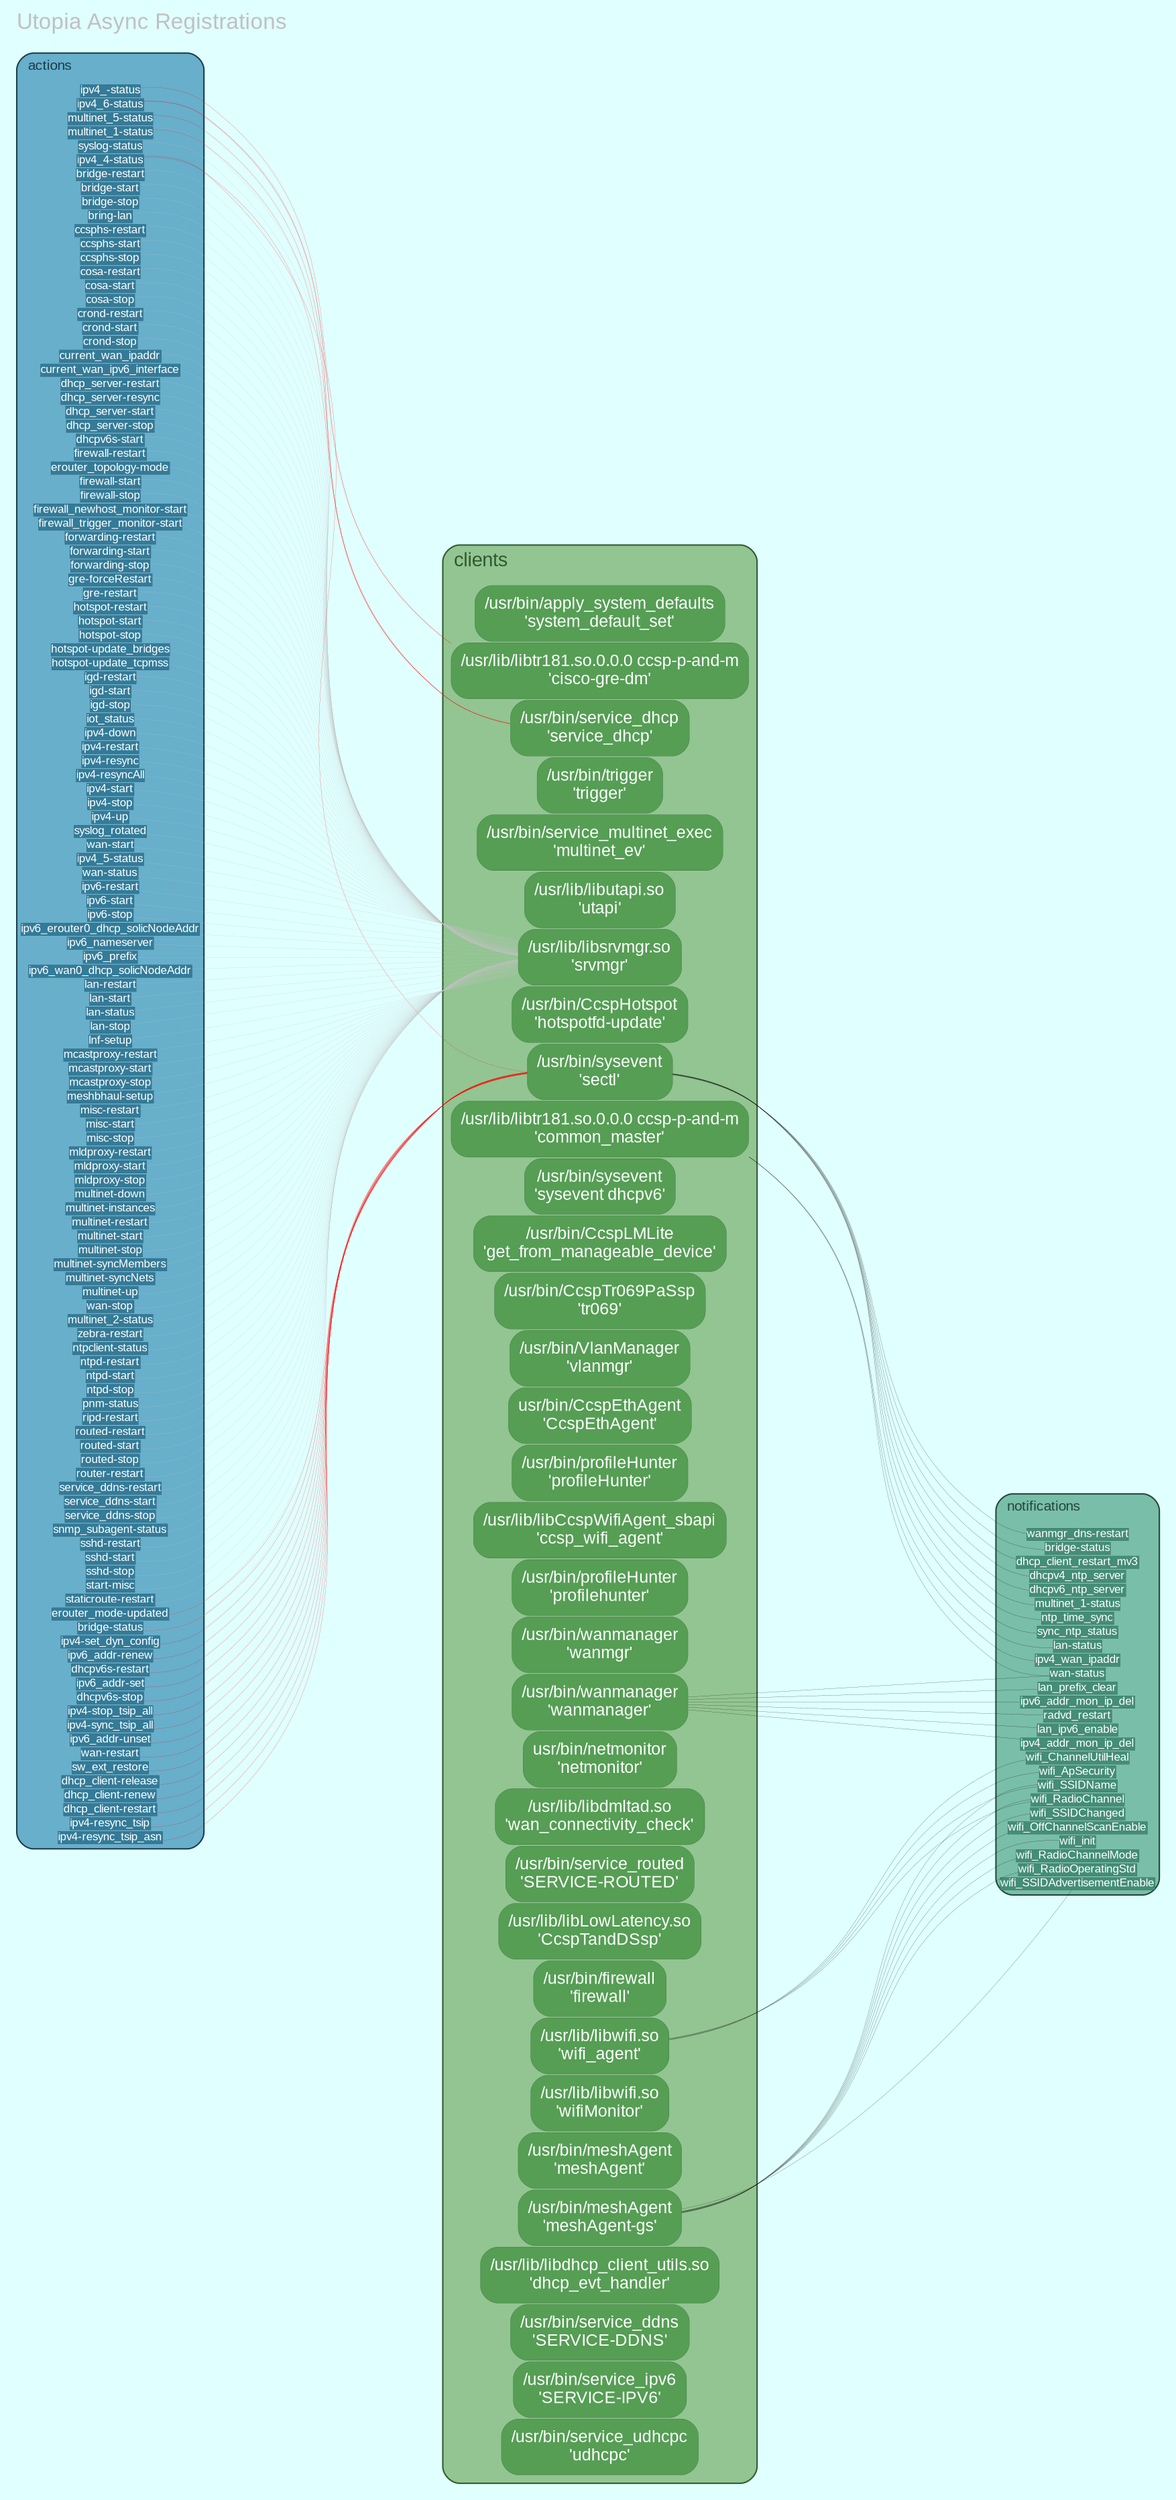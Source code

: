 digraph {
bgcolor=lightcyan
rankdir=LR
nodesep=0
ranksep="2.5"
fontname="Arial"; fontsize=16; fontcolor=grey
label="Utopia Async Registrations"
labelloc=top
labeljust="l"
edge [color=black arrowsize=0.5 penwidth=0.1]
subgraph cluster_f37bd2f66651e7d46f6d38440f2bc5dd {
margin=3;
penwidth=1.0;
fillcolor="#79BEA8";
color="#23483C";
fontcolor="#23483C";
fontsize=10;
node[fontname="Arial" height=0 margin=0 penwidth=0.1];
label="notifications\l";
style="filled, rounded";
_fac04ca68a48af91f0290001604a2463 [label="" shape=plaintext style=invisible]
_27091523f5d352e5a07920c4054f744d [label="bridge-status\l" fontsize=8 style="filled" width="0" shape="box" fillcolor="#448D76" color="#093426" fontcolor="white" tooltip="" URL=""]
_0bbde691c4761d7efd52f6c9ab7067a9 [label="dhcp_client_restart_mv3\l" fontsize=8 style="filled" width="0" shape="box" fillcolor="#448D76" color="#093426" fontcolor="white" tooltip="" URL=""]
_f75393f007e59de91f0037c0735a23aa [label="dhcpv4_ntp_server\l" fontsize=8 style="filled" width="0" shape="box" fillcolor="#448D76" color="#093426" fontcolor="white" tooltip="" URL=""]
_53b754a4fd3dc3d1be344c310cf59c47 [label="dhcpv6_ntp_server\l" fontsize=8 style="filled" width="0" shape="box" fillcolor="#448D76" color="#093426" fontcolor="white" tooltip="" URL=""]
_8d43130abf7eebbb990407ab7e7ea1da [label="ipv4_addr_mon_ip_del\l" fontsize=8 style="filled" width="0" shape="box" fillcolor="#448D76" color="#093426" fontcolor="white" tooltip="" URL=""]
_b56c308065033ab84941901ee6214008 [label="ipv4_wan_ipaddr\l" fontsize=8 style="filled" width="0" shape="box" fillcolor="#448D76" color="#093426" fontcolor="white" tooltip="" URL=""]
_e9e194e124cc4b40664d05f57f0b5eb3 [label="ipv6_addr_mon_ip_del\l" fontsize=8 style="filled" width="0" shape="box" fillcolor="#448D76" color="#093426" fontcolor="white" tooltip="" URL=""]
_f821c8f9b79145ac76ac08cf03664bf2 [label="lan-status\l" fontsize=8 style="filled" width="0" shape="box" fillcolor="#448D76" color="#093426" fontcolor="white" tooltip="" URL=""]
_fc4fff0e249ee7eb6fd126fa4d7f3862 [label="lan_ipv6_enable\l" fontsize=8 style="filled" width="0" shape="box" fillcolor="#448D76" color="#093426" fontcolor="white" tooltip="" URL=""]
_4dafcaaad1cc3d9b5059c1fee12e0a75 [label="lan_prefix_clear\l" fontsize=8 style="filled" width="0" shape="box" fillcolor="#448D76" color="#093426" fontcolor="white" tooltip="" URL=""]
_86a7350f4f58722c7ebd23293f346ecd [label="multinet_1-status\l" fontsize=8 style="filled" width="0" shape="box" fillcolor="#448D76" color="#093426" fontcolor="white" tooltip="" URL=""]
_479fa250723641b100dbdc3e8996a32d [label="ntp_time_sync\l" fontsize=8 style="filled" width="0" shape="box" fillcolor="#448D76" color="#093426" fontcolor="white" tooltip="" URL=""]
_0cfd22b3c7bf11357f3d5a53ff3b87ec [label="radvd_restart\l" fontsize=8 style="filled" width="0" shape="box" fillcolor="#448D76" color="#093426" fontcolor="white" tooltip="" URL=""]
_e4dfd572b38426e1f9e0d1cd1b323c14 [label="sync_ntp_status\l" fontsize=8 style="filled" width="0" shape="box" fillcolor="#448D76" color="#093426" fontcolor="white" tooltip="" URL=""]
_35081df0917e6e791796895d2dcb763b [label="wan-status\l" fontsize=8 style="filled" width="0" shape="box" fillcolor="#448D76" color="#093426" fontcolor="white" tooltip="" URL=""]
_35081df0917e6e791796895d2dcb763b [label="wan-status\l" fontsize=8 style="filled" width="0" shape="box" fillcolor="#448D76" color="#093426" fontcolor="white" tooltip="" URL=""]
_b000a4c82e84ad41eb276e434863364c [label="wanmgr_dns-restart\l" fontsize=8 style="filled" width="0" shape="box" fillcolor="#448D76" color="#093426" fontcolor="white" tooltip="" URL=""]
_a7b1cc27158c3bcf9a567fa55c29eef0 [label="wifi_ApSecurity\l" fontsize=8 style="filled" width="0" shape="box" fillcolor="#448D76" color="#093426" fontcolor="white" tooltip="" URL=""]
_1361dd973b01b805d5c6f45446fd87f7 [label="wifi_ChannelUtilHeal\l" fontsize=8 style="filled" width="0" shape="box" fillcolor="#448D76" color="#093426" fontcolor="white" tooltip="" URL=""]
_3ae4cf1e6dbf76f02c2fb9a2bc797039 [label="wifi_OffChannelScanEnable\l" fontsize=8 style="filled" width="0" shape="box" fillcolor="#448D76" color="#093426" fontcolor="white" tooltip="" URL=""]
_90e8a6ffdaf9911ba3783bda34095da9 [label="wifi_RadioChannel\l" fontsize=8 style="filled" width="0" shape="box" fillcolor="#448D76" color="#093426" fontcolor="white" tooltip="" URL=""]
_90e8a6ffdaf9911ba3783bda34095da9 [label="wifi_RadioChannel\l" fontsize=8 style="filled" width="0" shape="box" fillcolor="#448D76" color="#093426" fontcolor="white" tooltip="" URL=""]
_bd98588026b5e239fb1ea240e27b91fc [label="wifi_RadioChannelMode\l" fontsize=8 style="filled" width="0" shape="box" fillcolor="#448D76" color="#093426" fontcolor="white" tooltip="" URL=""]
_92ddd2d1dc31eeec1cc20d068d9e323a [label="wifi_RadioOperatingStd\l" fontsize=8 style="filled" width="0" shape="box" fillcolor="#448D76" color="#093426" fontcolor="white" tooltip="" URL=""]
_bc126451057daa340d8519c7268ab7a0 [label="wifi_SSIDAdvertisementEnable\l" fontsize=8 style="filled" width="0" shape="box" fillcolor="#448D76" color="#093426" fontcolor="white" tooltip="" URL=""]
_7f61bf0ebd168a6cf001aca0237cdc71 [label="wifi_SSIDChanged\l" fontsize=8 style="filled" width="0" shape="box" fillcolor="#448D76" color="#093426" fontcolor="white" tooltip="" URL=""]
_61417115a63382f54131bb1e1c1b12e0 [label="wifi_SSIDName\l" fontsize=8 style="filled" width="0" shape="box" fillcolor="#448D76" color="#093426" fontcolor="white" tooltip="" URL=""]
_61417115a63382f54131bb1e1c1b12e0 [label="wifi_SSIDName\l" fontsize=8 style="filled" width="0" shape="box" fillcolor="#448D76" color="#093426" fontcolor="white" tooltip="" URL=""]
_9f85d765f13a2dc04006a7875d42c45e [label="wifi_init\l" fontsize=8 style="filled" width="0" shape="box" fillcolor="#448D76" color="#093426" fontcolor="white" tooltip="" URL=""]
}
subgraph cluster_fac04ca68a48af91f0290001604a2463 {
margin=6;
penwidth=1.0;
fillcolor="#92C591";
color="#305A30";
fontcolor="#305A30";
fontsize=14;
node[fontname="Arial" height=0 margin="0.1" penwidth=0.1];
label="clients\l";
style="filled, rounded";
_fac04ca68a48af91f0290001604a2463 [label="" shape=plaintext style=invisible]
_35627f514a3a12b6d89a86a511083073 [label="/usr/bin/apply_system_defaults
'system_default_set'" fontsize=12 style="filled,rounded" width="0" shape="box" fillcolor="#559E54" color="#0A3409" fontcolor="white" tooltip="" URL=""]
_5a866a3c20430e95efea4e114b9810aa [label="/usr/lib/libsrvmgr.so
'srvmgr'" fontsize=12 style="filled,rounded" width="0" shape="box" fillcolor="#559E54" color="#0A3409" fontcolor="white" tooltip="" URL=""]
_5309a5e663f34a4bd54178ec47889544 [label="/usr/bin/sysevent
'sectl'" fontsize=12 style="filled,rounded" width="0" shape="box" fillcolor="#559E54" color="#0A3409" fontcolor="white" tooltip="" URL=""]
_c2ef1e939bc1916d251255c55bf62ec6 [label="/usr/bin/trigger
'trigger'" fontsize=12 style="filled,rounded" width="0" shape="box" fillcolor="#559E54" color="#0A3409" fontcolor="white" tooltip="" URL=""]
_fe57a2f6d42c44380232bb74bfca0248 [label="/usr/bin/service_multinet_exec
'multinet_ev'" fontsize=12 style="filled,rounded" width="0" shape="box" fillcolor="#559E54" color="#0A3409" fontcolor="white" tooltip="" URL=""]
_e921899710055131db03a224f920176c [label="/usr/lib/libutapi.so
'utapi'" fontsize=12 style="filled,rounded" width="0" shape="box" fillcolor="#559E54" color="#0A3409" fontcolor="white" tooltip="" URL=""]
_d8b331abc3de4eadb9f080a5a0278e9f [label="/usr/bin/service_dhcp
'service_dhcp'" fontsize=12 style="filled,rounded" width="0" shape="box" fillcolor="#559E54" color="#0A3409" fontcolor="white" tooltip="" URL=""]
_c32d57ae5a646d84cf31aee3915f993e [label="/usr/bin/CcspHotspot
'hotspotfd-update'" fontsize=12 style="filled,rounded" width="0" shape="box" fillcolor="#559E54" color="#0A3409" fontcolor="white" tooltip="" URL=""]
_772abf5b5a2f2d8c1642b2ce82ff9cb5 [label="/usr/lib/libtr181.so.0.0.0 ccsp-p-and-m
'cisco-gre-dm'" fontsize=12 style="filled,rounded" width="0" shape="box" fillcolor="#559E54" color="#0A3409" fontcolor="white" tooltip="" URL=""]
_eaa0229dab7f1d3dcfc51c439957fc5f [label="/usr/lib/libtr181.so.0.0.0 ccsp-p-and-m
'common_master'" fontsize=12 style="filled,rounded" width="0" shape="box" fillcolor="#559E54" color="#0A3409" fontcolor="white" tooltip="" URL=""]
_df0c5b8efabcfbbdf3cc83dc81d05bfa [label="/usr/bin/sysevent
'sysevent dhcpv6'" fontsize=12 style="filled,rounded" width="0" shape="box" fillcolor="#559E54" color="#0A3409" fontcolor="white" tooltip="" URL=""]
_3cd1cda46a14fe570958c474d19df6b6 [label="/usr/bin/CcspLMLite
'get_from_manageable_device'" fontsize=12 style="filled,rounded" width="0" shape="box" fillcolor="#559E54" color="#0A3409" fontcolor="white" tooltip="" URL=""]
_923c28a4785efbda862191d3c212fab7 [label="/usr/bin/CcspTr069PaSsp
'tr069'" fontsize=12 style="filled,rounded" width="0" shape="box" fillcolor="#559E54" color="#0A3409" fontcolor="white" tooltip="" URL=""]
_f41a7565ddaabcc95be2cd283ad26ee4 [label="/usr/bin/VlanManager
'vlanmgr'" fontsize=12 style="filled,rounded" width="0" shape="box" fillcolor="#559E54" color="#0A3409" fontcolor="white" tooltip="" URL=""]
_dca42b13b26d663515f2eb9b3a5bf366 [label="usr/bin/CcspEthAgent
'CcspEthAgent'" fontsize=12 style="filled,rounded" width="0" shape="box" fillcolor="#559E54" color="#0A3409" fontcolor="white" tooltip="" URL=""]
_53db435937738aba22587a3e1b5884c2 [label="/usr/bin/profileHunter
'profileHunter'" fontsize=12 style="filled,rounded" width="0" shape="box" fillcolor="#559E54" color="#0A3409" fontcolor="white" tooltip="" URL=""]
_99805af23e313638afde7fb3115cfc2d [label="/usr/lib/libCcspWifiAgent_sbapi
'ccsp_wifi_agent'" fontsize=12 style="filled,rounded" width="0" shape="box" fillcolor="#559E54" color="#0A3409" fontcolor="white" tooltip="" URL=""]
_114d2f3659a5f31e6d64c0c5e1cca420 [label="/usr/bin/profileHunter
'profilehunter'" fontsize=12 style="filled,rounded" width="0" shape="box" fillcolor="#559E54" color="#0A3409" fontcolor="white" tooltip="" URL=""]
_b8d28acb3caba0393e1fc38b819774c2 [label="/usr/bin/wanmanager
'wanmgr'" fontsize=12 style="filled,rounded" width="0" shape="box" fillcolor="#559E54" color="#0A3409" fontcolor="white" tooltip="" URL=""]
_107e207184498c02e50a50b4de2b07eb [label="/usr/bin/wanmanager
'wanmanager'" fontsize=12 style="filled,rounded" width="0" shape="box" fillcolor="#559E54" color="#0A3409" fontcolor="white" tooltip="" URL=""]
_b371880935cb0e9b98e9e31c943c8980 [label="usr/bin/netmonitor
'netmonitor'" fontsize=12 style="filled,rounded" width="0" shape="box" fillcolor="#559E54" color="#0A3409" fontcolor="white" tooltip="" URL=""]
_498affce053b0aba918235528ed8e50b [label="/usr/lib/libdmltad.so
'wan_connectivity_check'" fontsize=12 style="filled,rounded" width="0" shape="box" fillcolor="#559E54" color="#0A3409" fontcolor="white" tooltip="" URL=""]
_36220e0aa61330f58f7efc351abb0930 [label="/usr/bin/service_routed
'SERVICE-ROUTED'" fontsize=12 style="filled,rounded" width="0" shape="box" fillcolor="#559E54" color="#0A3409" fontcolor="white" tooltip="" URL=""]
_ba8074b9e8bb4c8262c0f7df498c387f [label="/usr/lib/libLowLatency.so
'CcspTandDSsp'" fontsize=12 style="filled,rounded" width="0" shape="box" fillcolor="#559E54" color="#0A3409" fontcolor="white" tooltip="" URL=""]
_0b384a36abe12ef81c212e53c972569a [label="/usr/bin/firewall
'firewall'" fontsize=12 style="filled,rounded" width="0" shape="box" fillcolor="#559E54" color="#0A3409" fontcolor="white" tooltip="" URL=""]
_bacd1016835ae8733d3fde7e98806976 [label="/usr/lib/libwifi.so
'wifi_agent'" fontsize=12 style="filled,rounded" width="0" shape="box" fillcolor="#559E54" color="#0A3409" fontcolor="white" tooltip="" URL=""]
_8f784b3794460b12b5a8f7586322bac2 [label="/usr/lib/libwifi.so
'wifiMonitor'" fontsize=12 style="filled,rounded" width="0" shape="box" fillcolor="#559E54" color="#0A3409" fontcolor="white" tooltip="" URL=""]
_839f1c7d70e17cb93e763a6541ac4db1 [label="/usr/bin/meshAgent
'meshAgent'" fontsize=12 style="filled,rounded" width="0" shape="box" fillcolor="#559E54" color="#0A3409" fontcolor="white" tooltip="" URL=""]
_b53de720944590e3b241e3223b0dabc5 [label="/usr/bin/meshAgent
'meshAgent-gs'" fontsize=12 style="filled,rounded" width="0" shape="box" fillcolor="#559E54" color="#0A3409" fontcolor="white" tooltip="" URL=""]
_4832b8934581ad9d8d499bf49acadbcf [label="/usr/lib/libdhcp_client_utils.so
'dhcp_evt_handler'" fontsize=12 style="filled,rounded" width="0" shape="box" fillcolor="#559E54" color="#0A3409" fontcolor="white" tooltip="" URL=""]
_21980215d51c34f409119a0ee393ed45 [label="/usr/bin/service_ddns
'SERVICE-DDNS'" fontsize=12 style="filled,rounded" width="0" shape="box" fillcolor="#559E54" color="#0A3409" fontcolor="white" tooltip="" URL=""]
_6eb51fc3b0463c5722d44d93c4932914 [label="/usr/bin/service_ipv6
'SERVICE-IPV6'" fontsize=12 style="filled,rounded" width="0" shape="box" fillcolor="#559E54" color="#0A3409" fontcolor="white" tooltip="" URL=""]
_970233f95240248336c896460f8e9f4a [label="/usr/bin/service_udhcpc
'udhcpc'" fontsize=12 style="filled,rounded" width="0" shape="box" fillcolor="#559E54" color="#0A3409" fontcolor="white" tooltip="" URL=""]
}
subgraph cluster_ebb67a4271abe715344471b0f16321f6 {
margin=3;
penwidth=1.0;
fillcolor="#67AFCB";
color="#1A3E4C";
fontcolor="#1A3E4C";
fontsize=10;
node[fontname="Arial" height=0 margin=0 penwidth=0.1];
label="actions\l";
style="filled, rounded";
_fac04ca68a48af91f0290001604a2463 [label="" shape=plaintext style=invisible]
_8b23c69f6517361a8e4946031aa4d7cf [label="bridge-restart\l" fontsize=8 style="filled" width="0" shape="box" fillcolor="#347B98" color="#092834" fontcolor="white" tooltip="" URL=""]
_1d5a5aad6765706a32fd1b1c9d391c87 [label="bridge-start\l" fontsize=8 style="filled" width="0" shape="box" fillcolor="#347B98" color="#092834" fontcolor="white" tooltip="" URL=""]
_0a409202b3e7b30d9d4103300b0b3fd3 [label="bridge-status\l" fontsize=8 style="filled" width="0" shape="box" fillcolor="#347B98" color="#092834" fontcolor="white" tooltip="" URL=""]
_0a409202b3e7b30d9d4103300b0b3fd3 [label="bridge-status\l" fontsize=8 style="filled" width="0" shape="box" fillcolor="#347B98" color="#092834" fontcolor="white" tooltip="" URL=""]
_0a409202b3e7b30d9d4103300b0b3fd3 [label="bridge-status\l" fontsize=8 style="filled" width="0" shape="box" fillcolor="#347B98" color="#092834" fontcolor="white" tooltip="" URL=""]
_d9e06eaa3b20b22f67aeaa2a1df544d0 [label="bridge-stop\l" fontsize=8 style="filled" width="0" shape="box" fillcolor="#347B98" color="#092834" fontcolor="white" tooltip="" URL=""]
_b7950ae9b63a440b2d1528d0bc62d055 [label="bring-lan\l" fontsize=8 style="filled" width="0" shape="box" fillcolor="#347B98" color="#092834" fontcolor="white" tooltip="" URL=""]
_b2a51ad8420d7a1a1765e34232a939ed [label="ccsphs-restart\l" fontsize=8 style="filled" width="0" shape="box" fillcolor="#347B98" color="#092834" fontcolor="white" tooltip="" URL=""]
_46d09958f4b20450148e53aa30e2fb60 [label="ccsphs-start\l" fontsize=8 style="filled" width="0" shape="box" fillcolor="#347B98" color="#092834" fontcolor="white" tooltip="" URL=""]
_41448e46f55aa65f7648b7c1c73ba010 [label="ccsphs-stop\l" fontsize=8 style="filled" width="0" shape="box" fillcolor="#347B98" color="#092834" fontcolor="white" tooltip="" URL=""]
_06cc3c2e301dd7427b628c159091546b [label="cosa-restart\l" fontsize=8 style="filled" width="0" shape="box" fillcolor="#347B98" color="#092834" fontcolor="white" tooltip="" URL=""]
_260dba2272248ba09fc664c0234b82e7 [label="cosa-start\l" fontsize=8 style="filled" width="0" shape="box" fillcolor="#347B98" color="#092834" fontcolor="white" tooltip="" URL=""]
_692b2e998b8e580d2c53c789d13d49ec [label="cosa-stop\l" fontsize=8 style="filled" width="0" shape="box" fillcolor="#347B98" color="#092834" fontcolor="white" tooltip="" URL=""]
_2d8366d4cbe5d4a9b411f19695639d9c [label="crond-restart\l" fontsize=8 style="filled" width="0" shape="box" fillcolor="#347B98" color="#092834" fontcolor="white" tooltip="" URL=""]
_9cf5acb75d4b730a3bef0ed07bd056f3 [label="crond-start\l" fontsize=8 style="filled" width="0" shape="box" fillcolor="#347B98" color="#092834" fontcolor="white" tooltip="" URL=""]
_c37dbac5d7bac33cb507edf4763c3612 [label="crond-stop\l" fontsize=8 style="filled" width="0" shape="box" fillcolor="#347B98" color="#092834" fontcolor="white" tooltip="" URL=""]
_136223d41793676fd0fd2a257a22b86f [label="current_wan_ipaddr\l" fontsize=8 style="filled" width="0" shape="box" fillcolor="#347B98" color="#092834" fontcolor="white" tooltip="" URL=""]
_cb15b942d0062b0bad77aad47f0874ff [label="current_wan_ipv6_interface\l" fontsize=8 style="filled" width="0" shape="box" fillcolor="#347B98" color="#092834" fontcolor="white" tooltip="" URL=""]
_a8fe0da002ba172c81a36c3258554bd2 [label="dhcp_client-release\l" fontsize=8 style="filled" width="0" shape="box" fillcolor="#347B98" color="#092834" fontcolor="white" tooltip="" URL=""]
_ce45dbc6d9c04d66a26e1410f603824a [label="dhcp_client-renew\l" fontsize=8 style="filled" width="0" shape="box" fillcolor="#347B98" color="#092834" fontcolor="white" tooltip="" URL=""]
_b46f4001c1d1dd23f591e2497f820af0 [label="dhcp_client-restart\l" fontsize=8 style="filled" width="0" shape="box" fillcolor="#347B98" color="#092834" fontcolor="white" tooltip="" URL=""]
_b92eea447af1d3d7006095ca84cf1529 [label="dhcp_server-restart\l" fontsize=8 style="filled" width="0" shape="box" fillcolor="#347B98" color="#092834" fontcolor="white" tooltip="" URL=""]
_88bd2f85dec5885b55a614b7f036bead [label="dhcp_server-resync\l" fontsize=8 style="filled" width="0" shape="box" fillcolor="#347B98" color="#092834" fontcolor="white" tooltip="" URL=""]
_5a84cbb2db121998c13db976dff1bd13 [label="dhcp_server-start\l" fontsize=8 style="filled" width="0" shape="box" fillcolor="#347B98" color="#092834" fontcolor="white" tooltip="" URL=""]
_b31fa6422996be0962e2fca7195aedc7 [label="dhcp_server-stop\l" fontsize=8 style="filled" width="0" shape="box" fillcolor="#347B98" color="#092834" fontcolor="white" tooltip="" URL=""]
_b31fa6422996be0962e2fca7195aedc7 [label="dhcp_server-stop\l" fontsize=8 style="filled" width="0" shape="box" fillcolor="#347B98" color="#092834" fontcolor="white" tooltip="" URL=""]
_ba4fa6315b0602ec1d213e63f2d8514a [label="dhcpv6s-restart\l" fontsize=8 style="filled" width="0" shape="box" fillcolor="#347B98" color="#092834" fontcolor="white" tooltip="" URL=""]
_6996cbb28d76f110accefa7611b6cb02 [label="dhcpv6s-start\l" fontsize=8 style="filled" width="0" shape="box" fillcolor="#347B98" color="#092834" fontcolor="white" tooltip="" URL=""]
_77655fd84c222ce00bd038cd4f5ea421 [label="dhcpv6s-stop\l" fontsize=8 style="filled" width="0" shape="box" fillcolor="#347B98" color="#092834" fontcolor="white" tooltip="" URL=""]
_a39adc62dbbfcb42e47855de80c4fbe1 [label="erouter_mode-updated\l" fontsize=8 style="filled" width="0" shape="box" fillcolor="#347B98" color="#092834" fontcolor="white" tooltip="" URL=""]
_a39adc62dbbfcb42e47855de80c4fbe1 [label="erouter_mode-updated\l" fontsize=8 style="filled" width="0" shape="box" fillcolor="#347B98" color="#092834" fontcolor="white" tooltip="" URL=""]
_77085365ad7ac85d3f406d767c3cac80 [label="erouter_topology-mode\l" fontsize=8 style="filled" width="0" shape="box" fillcolor="#347B98" color="#092834" fontcolor="white" tooltip="" URL=""]
_4a0182c00018033d860861fa8a2fae40 [label="firewall-restart\l" fontsize=8 style="filled" width="0" shape="box" fillcolor="#347B98" color="#092834" fontcolor="white" tooltip="" URL=""]
_3f2a1c5edd1083405bd7d505408fd569 [label="firewall-start\l" fontsize=8 style="filled" width="0" shape="box" fillcolor="#347B98" color="#092834" fontcolor="white" tooltip="" URL=""]
_55f9797c1bda820e9317a97e5e58798b [label="firewall-stop\l" fontsize=8 style="filled" width="0" shape="box" fillcolor="#347B98" color="#092834" fontcolor="white" tooltip="" URL=""]
_231fcffc00bcf90f1e04360a38f08c0e [label="firewall_newhost_monitor-start\l" fontsize=8 style="filled" width="0" shape="box" fillcolor="#347B98" color="#092834" fontcolor="white" tooltip="" URL=""]
_71c0dd6733b0aa00194cf28061571500 [label="firewall_trigger_monitor-start\l" fontsize=8 style="filled" width="0" shape="box" fillcolor="#347B98" color="#092834" fontcolor="white" tooltip="" URL=""]
_cc78f06e736f843eb9ced7204cfb1aa2 [label="forwarding-restart\l" fontsize=8 style="filled" width="0" shape="box" fillcolor="#347B98" color="#092834" fontcolor="white" tooltip="" URL=""]
_fad2fb4cd2c2229d20a68fb56ff2fa07 [label="forwarding-start\l" fontsize=8 style="filled" width="0" shape="box" fillcolor="#347B98" color="#092834" fontcolor="white" tooltip="" URL=""]
_24c59bfff85032574a78f9f02c47bebe [label="forwarding-stop\l" fontsize=8 style="filled" width="0" shape="box" fillcolor="#347B98" color="#092834" fontcolor="white" tooltip="" URL=""]
_24be3fe7634e45acf61d5d6c77b27981 [label="gre-forceRestart\l" fontsize=8 style="filled" width="0" shape="box" fillcolor="#347B98" color="#092834" fontcolor="white" tooltip="" URL=""]
_31f2aa1c9b3c22c6cc056c3165d480bb [label="gre-restart\l" fontsize=8 style="filled" width="0" shape="box" fillcolor="#347B98" color="#092834" fontcolor="white" tooltip="" URL=""]
_3b6189e3a098a07c7d4e1fcf668f84c4 [label="hotspot-restart\l" fontsize=8 style="filled" width="0" shape="box" fillcolor="#347B98" color="#092834" fontcolor="white" tooltip="" URL=""]
_9382664abeeacfac85fcb55608b97c6a [label="hotspot-start\l" fontsize=8 style="filled" width="0" shape="box" fillcolor="#347B98" color="#092834" fontcolor="white" tooltip="" URL=""]
_722f42d5fc3e992346cd25a0b6c39038 [label="hotspot-stop\l" fontsize=8 style="filled" width="0" shape="box" fillcolor="#347B98" color="#092834" fontcolor="white" tooltip="" URL=""]
_6602355c24572cede8804f4eed897f66 [label="hotspot-update_bridges\l" fontsize=8 style="filled" width="0" shape="box" fillcolor="#347B98" color="#092834" fontcolor="white" tooltip="" URL=""]
_adc3578beac46ceb08d4fcc86398c59f [label="hotspot-update_tcpmss\l" fontsize=8 style="filled" width="0" shape="box" fillcolor="#347B98" color="#092834" fontcolor="white" tooltip="" URL=""]
_b8ca21722cd3c1cbc6a38d04ad163aa8 [label="igd-restart\l" fontsize=8 style="filled" width="0" shape="box" fillcolor="#347B98" color="#092834" fontcolor="white" tooltip="" URL=""]
_c3e89bd81b34d3080cb9c22b16545178 [label="igd-start\l" fontsize=8 style="filled" width="0" shape="box" fillcolor="#347B98" color="#092834" fontcolor="white" tooltip="" URL=""]
_a96b5094f65f2065a689da478bd5bc4a [label="igd-stop\l" fontsize=8 style="filled" width="0" shape="box" fillcolor="#347B98" color="#092834" fontcolor="white" tooltip="" URL=""]
_95c6900b1a6b4448cd546bef8af92bb9 [label="iot_status\l" fontsize=8 style="filled" width="0" shape="box" fillcolor="#347B98" color="#092834" fontcolor="white" tooltip="" URL=""]
_3e27e60b49bf22371305f391a460908e [label="ipv4-down\l" fontsize=8 style="filled" width="0" shape="box" fillcolor="#347B98" color="#092834" fontcolor="white" tooltip="" URL=""]
_e067d39d93544f35ad6d4722c6b6347e [label="ipv4-restart\l" fontsize=8 style="filled" width="0" shape="box" fillcolor="#347B98" color="#092834" fontcolor="white" tooltip="" URL=""]
_8ceff4a4fb979afe24490ef3628ede0b [label="ipv4-resync\l" fontsize=8 style="filled" width="0" shape="box" fillcolor="#347B98" color="#092834" fontcolor="white" tooltip="" URL=""]
_8ceff4a4fb979afe24490ef3628ede0b [label="ipv4-resync\l" fontsize=8 style="filled" width="0" shape="box" fillcolor="#347B98" color="#092834" fontcolor="white" tooltip="" URL=""]
_1f72ae6593ac08c2230d9a0c5301be3c [label="ipv4-resyncAll\l" fontsize=8 style="filled" width="0" shape="box" fillcolor="#347B98" color="#092834" fontcolor="white" tooltip="" URL=""]
_8c33fbbfbc0bf89f9a20e299e7bee0f1 [label="ipv4-resync_tsip\l" fontsize=8 style="filled" width="0" shape="box" fillcolor="#347B98" color="#092834" fontcolor="white" tooltip="" URL=""]
_3eba406fc9e6b881b20a2a29194f4f41 [label="ipv4-resync_tsip_asn\l" fontsize=8 style="filled" width="0" shape="box" fillcolor="#347B98" color="#092834" fontcolor="white" tooltip="" URL=""]
_752625ca4ac8a81432afd7dba6562004 [label="ipv4-set_dyn_config\l" fontsize=8 style="filled" width="0" shape="box" fillcolor="#347B98" color="#092834" fontcolor="white" tooltip="" URL=""]
_29d52c5c6944a600d6cf0055781429d9 [label="ipv4-start\l" fontsize=8 style="filled" width="0" shape="box" fillcolor="#347B98" color="#092834" fontcolor="white" tooltip="" URL=""]
_95fe0f947df4633e5666fbfb872a3cea [label="ipv4-stop\l" fontsize=8 style="filled" width="0" shape="box" fillcolor="#347B98" color="#092834" fontcolor="white" tooltip="" URL=""]
_70af8719d979439a0ec6603c14c2002a [label="ipv4-stop_tsip_all\l" fontsize=8 style="filled" width="0" shape="box" fillcolor="#347B98" color="#092834" fontcolor="white" tooltip="" URL=""]
_cc0216d3d8bcb77d046972fa83eea131 [label="ipv4-sync_tsip_all\l" fontsize=8 style="filled" width="0" shape="box" fillcolor="#347B98" color="#092834" fontcolor="white" tooltip="" URL=""]
_b268e1219fe3231caf936bb28dc732fb [label="ipv4-up\l" fontsize=8 style="filled" width="0" shape="box" fillcolor="#347B98" color="#092834" fontcolor="white" tooltip="" URL=""]
_4aa93d9fa2e7b7b2f6c556d78cc63e8f [label="ipv4_-status\l" fontsize=8 style="filled" width="0" shape="box" fillcolor="#347B98" color="#092834" fontcolor="white" tooltip="" URL=""]
_4aa93d9fa2e7b7b2f6c556d78cc63e8f [label="ipv4_-status\l" fontsize=8 style="filled" width="0" shape="box" fillcolor="#347B98" color="#092834" fontcolor="white" tooltip="" URL=""]
_0cd1af32e4fd6935d888b12ff01bfdd4 [label="ipv4_4-status\l" fontsize=8 style="filled" width="0" shape="box" fillcolor="#347B98" color="#092834" fontcolor="white" tooltip="" URL=""]
_0cd1af32e4fd6935d888b12ff01bfdd4 [label="ipv4_4-status\l" fontsize=8 style="filled" width="0" shape="box" fillcolor="#347B98" color="#092834" fontcolor="white" tooltip="" URL=""]
_f79ac5e3cf2ef2534427ec342c75863b [label="ipv4_5-status\l" fontsize=8 style="filled" width="0" shape="box" fillcolor="#347B98" color="#092834" fontcolor="white" tooltip="" URL=""]
_dd6a8f107cb20f74ebff4a63eb12bcf8 [label="ipv4_6-status\l" fontsize=8 style="filled" width="0" shape="box" fillcolor="#347B98" color="#092834" fontcolor="white" tooltip="" URL=""]
_dd6a8f107cb20f74ebff4a63eb12bcf8 [label="ipv4_6-status\l" fontsize=8 style="filled" width="0" shape="box" fillcolor="#347B98" color="#092834" fontcolor="white" tooltip="" URL=""]
_156fb597ba9ea44e6e4b7d5d06edbc7b [label="ipv6-restart\l" fontsize=8 style="filled" width="0" shape="box" fillcolor="#347B98" color="#092834" fontcolor="white" tooltip="" URL=""]
_1a2c0b01f14746ef539e01983952fb74 [label="ipv6-start\l" fontsize=8 style="filled" width="0" shape="box" fillcolor="#347B98" color="#092834" fontcolor="white" tooltip="" URL=""]
_2ebf55eb2cd2ecdc3ea1888b69213de4 [label="ipv6-stop\l" fontsize=8 style="filled" width="0" shape="box" fillcolor="#347B98" color="#092834" fontcolor="white" tooltip="" URL=""]
_b18150d7874a617cc4627bc1ab170ffc [label="ipv6_addr-renew\l" fontsize=8 style="filled" width="0" shape="box" fillcolor="#347B98" color="#092834" fontcolor="white" tooltip="" URL=""]
_219cd371f6cc2d127bdc407b4bdca567 [label="ipv6_addr-set\l" fontsize=8 style="filled" width="0" shape="box" fillcolor="#347B98" color="#092834" fontcolor="white" tooltip="" URL=""]
_277f54ace9da45a10a22bf7da7faed6e [label="ipv6_addr-unset\l" fontsize=8 style="filled" width="0" shape="box" fillcolor="#347B98" color="#092834" fontcolor="white" tooltip="" URL=""]
_d80ffd4e9c81240fc70a91855ec3a208 [label="ipv6_erouter0_dhcp_solicNodeAddr\l" fontsize=8 style="filled" width="0" shape="box" fillcolor="#347B98" color="#092834" fontcolor="white" tooltip="" URL=""]
_aa336853d221d5466ae1f2a5eec3be46 [label="ipv6_nameserver\l" fontsize=8 style="filled" width="0" shape="box" fillcolor="#347B98" color="#092834" fontcolor="white" tooltip="" URL=""]
_f4a5d7f8129da32c8ac0f4ca1a4ce820 [label="ipv6_prefix\l" fontsize=8 style="filled" width="0" shape="box" fillcolor="#347B98" color="#092834" fontcolor="white" tooltip="" URL=""]
_f4a5d7f8129da32c8ac0f4ca1a4ce820 [label="ipv6_prefix\l" fontsize=8 style="filled" width="0" shape="box" fillcolor="#347B98" color="#092834" fontcolor="white" tooltip="" URL=""]
_f4a5d7f8129da32c8ac0f4ca1a4ce820 [label="ipv6_prefix\l" fontsize=8 style="filled" width="0" shape="box" fillcolor="#347B98" color="#092834" fontcolor="white" tooltip="" URL=""]
_6005cdf8b2f056be0f1f96c8ee791d32 [label="ipv6_wan0_dhcp_solicNodeAddr\l" fontsize=8 style="filled" width="0" shape="box" fillcolor="#347B98" color="#092834" fontcolor="white" tooltip="" URL=""]
_afeb3e604b754eecbdf7d4928a786c5a [label="lan-restart\l" fontsize=8 style="filled" width="0" shape="box" fillcolor="#347B98" color="#092834" fontcolor="white" tooltip="" URL=""]
_87a58485463c02cc29b92dfe987c3137 [label="lan-start\l" fontsize=8 style="filled" width="0" shape="box" fillcolor="#347B98" color="#092834" fontcolor="white" tooltip="" URL=""]
_aec4a3385e05ed5b38fee26549e26cb3 [label="lan-status\l" fontsize=8 style="filled" width="0" shape="box" fillcolor="#347B98" color="#092834" fontcolor="white" tooltip="" URL=""]
_aec4a3385e05ed5b38fee26549e26cb3 [label="lan-status\l" fontsize=8 style="filled" width="0" shape="box" fillcolor="#347B98" color="#092834" fontcolor="white" tooltip="" URL=""]
_aec4a3385e05ed5b38fee26549e26cb3 [label="lan-status\l" fontsize=8 style="filled" width="0" shape="box" fillcolor="#347B98" color="#092834" fontcolor="white" tooltip="" URL=""]
_aec4a3385e05ed5b38fee26549e26cb3 [label="lan-status\l" fontsize=8 style="filled" width="0" shape="box" fillcolor="#347B98" color="#092834" fontcolor="white" tooltip="" URL=""]
_aec4a3385e05ed5b38fee26549e26cb3 [label="lan-status\l" fontsize=8 style="filled" width="0" shape="box" fillcolor="#347B98" color="#092834" fontcolor="white" tooltip="" URL=""]
_aec4a3385e05ed5b38fee26549e26cb3 [label="lan-status\l" fontsize=8 style="filled" width="0" shape="box" fillcolor="#347B98" color="#092834" fontcolor="white" tooltip="" URL=""]
_c7d60b9b1c2de8233563fd3c91b9bdb6 [label="lan-stop\l" fontsize=8 style="filled" width="0" shape="box" fillcolor="#347B98" color="#092834" fontcolor="white" tooltip="" URL=""]
_c7d60b9b1c2de8233563fd3c91b9bdb6 [label="lan-stop\l" fontsize=8 style="filled" width="0" shape="box" fillcolor="#347B98" color="#092834" fontcolor="white" tooltip="" URL=""]
_4e199c171abfb60b620adde6cad6fc10 [label="lnf-setup\l" fontsize=8 style="filled" width="0" shape="box" fillcolor="#347B98" color="#092834" fontcolor="white" tooltip="" URL=""]
_ad8f78a1ee108a8db34ddb4520c22438 [label="mcastproxy-restart\l" fontsize=8 style="filled" width="0" shape="box" fillcolor="#347B98" color="#092834" fontcolor="white" tooltip="" URL=""]
_628856a4c443723d862bb37091205f40 [label="mcastproxy-start\l" fontsize=8 style="filled" width="0" shape="box" fillcolor="#347B98" color="#092834" fontcolor="white" tooltip="" URL=""]
_d2e75fd6dd71bdd2f2af8a788c2efa74 [label="mcastproxy-stop\l" fontsize=8 style="filled" width="0" shape="box" fillcolor="#347B98" color="#092834" fontcolor="white" tooltip="" URL=""]
_253bfa506341649330b1599b1e5395c5 [label="meshbhaul-setup\l" fontsize=8 style="filled" width="0" shape="box" fillcolor="#347B98" color="#092834" fontcolor="white" tooltip="" URL=""]
_0335ccfa65a86829e491c7f5bda61fc5 [label="misc-restart\l" fontsize=8 style="filled" width="0" shape="box" fillcolor="#347B98" color="#092834" fontcolor="white" tooltip="" URL=""]
_e1d47625f0bcc731026392d874a60683 [label="misc-start\l" fontsize=8 style="filled" width="0" shape="box" fillcolor="#347B98" color="#092834" fontcolor="white" tooltip="" URL=""]
_9442305c9059d996251b27d8a40ce4e0 [label="misc-stop\l" fontsize=8 style="filled" width="0" shape="box" fillcolor="#347B98" color="#092834" fontcolor="white" tooltip="" URL=""]
_21cf4a6606091ee55261e3d8178fbfec [label="mldproxy-restart\l" fontsize=8 style="filled" width="0" shape="box" fillcolor="#347B98" color="#092834" fontcolor="white" tooltip="" URL=""]
_bd2e3dc935057641b3fe1d65aba084c6 [label="mldproxy-start\l" fontsize=8 style="filled" width="0" shape="box" fillcolor="#347B98" color="#092834" fontcolor="white" tooltip="" URL=""]
_c8318ebd9e147f362878daec0a87e483 [label="mldproxy-stop\l" fontsize=8 style="filled" width="0" shape="box" fillcolor="#347B98" color="#092834" fontcolor="white" tooltip="" URL=""]
_fada92d26e0dd40afc8c2380a574a438 [label="multinet-down\l" fontsize=8 style="filled" width="0" shape="box" fillcolor="#347B98" color="#092834" fontcolor="white" tooltip="" URL=""]
_14033836290050d1c77d180a3546371f [label="multinet-instances\l" fontsize=8 style="filled" width="0" shape="box" fillcolor="#347B98" color="#092834" fontcolor="white" tooltip="" URL=""]
_c9272daa6b00fc53fcc026b5959d53ac [label="multinet-restart\l" fontsize=8 style="filled" width="0" shape="box" fillcolor="#347B98" color="#092834" fontcolor="white" tooltip="" URL=""]
_687c7ce085ab3840c15a5a0bb42b9572 [label="multinet-start\l" fontsize=8 style="filled" width="0" shape="box" fillcolor="#347B98" color="#092834" fontcolor="white" tooltip="" URL=""]
_98ca7fe5b9075f686e4451ff238815d9 [label="multinet-stop\l" fontsize=8 style="filled" width="0" shape="box" fillcolor="#347B98" color="#092834" fontcolor="white" tooltip="" URL=""]
_bb085a05e27ee6a934c2c159b6dfa10c [label="multinet-syncMembers\l" fontsize=8 style="filled" width="0" shape="box" fillcolor="#347B98" color="#092834" fontcolor="white" tooltip="" URL=""]
_7694b4fa582b47c8a6a1be01a6f86c1e [label="multinet-syncNets\l" fontsize=8 style="filled" width="0" shape="box" fillcolor="#347B98" color="#092834" fontcolor="white" tooltip="" URL=""]
_8c12aa7a85d34ffafe7d3ca6f94ab706 [label="multinet-up\l" fontsize=8 style="filled" width="0" shape="box" fillcolor="#347B98" color="#092834" fontcolor="white" tooltip="" URL=""]
_fd64c5c2d2a5661468cdf2a3af6d30d6 [label="multinet_1-status\l" fontsize=8 style="filled" width="0" shape="box" fillcolor="#347B98" color="#092834" fontcolor="white" tooltip="" URL=""]
_fd64c5c2d2a5661468cdf2a3af6d30d6 [label="multinet_1-status\l" fontsize=8 style="filled" width="0" shape="box" fillcolor="#347B98" color="#092834" fontcolor="white" tooltip="" URL=""]
_f94eeeabca6947b0a7e5462a3486c818 [label="multinet_2-status\l" fontsize=8 style="filled" width="0" shape="box" fillcolor="#347B98" color="#092834" fontcolor="white" tooltip="" URL=""]
_3ad83b0fe34aa8bffc39320a53bd29aa [label="multinet_5-status\l" fontsize=8 style="filled" width="0" shape="box" fillcolor="#347B98" color="#092834" fontcolor="white" tooltip="" URL=""]
_d522123f1063cb0780e6cdcf5ecfa083 [label="ntpclient-status\l" fontsize=8 style="filled" width="0" shape="box" fillcolor="#347B98" color="#092834" fontcolor="white" tooltip="" URL=""]
_8108536909899ea543fffd397397d1e5 [label="ntpd-restart\l" fontsize=8 style="filled" width="0" shape="box" fillcolor="#347B98" color="#092834" fontcolor="white" tooltip="" URL=""]
_3dabfe425f7ed08cb870ba5dbab8327d [label="ntpd-start\l" fontsize=8 style="filled" width="0" shape="box" fillcolor="#347B98" color="#092834" fontcolor="white" tooltip="" URL=""]
_3f87e03e7730e275983a7a615f25ca5e [label="ntpd-stop\l" fontsize=8 style="filled" width="0" shape="box" fillcolor="#347B98" color="#092834" fontcolor="white" tooltip="" URL=""]
_1b3973e84bede56dfd97dbbc57b72188 [label="pnm-status\l" fontsize=8 style="filled" width="0" shape="box" fillcolor="#347B98" color="#092834" fontcolor="white" tooltip="" URL=""]
_f92aa2b68261ded5267d372b0b9ee8cd [label="ripd-restart\l" fontsize=8 style="filled" width="0" shape="box" fillcolor="#347B98" color="#092834" fontcolor="white" tooltip="" URL=""]
_7fa87ec6102871b5dce2287c1e38615e [label="routed-restart\l" fontsize=8 style="filled" width="0" shape="box" fillcolor="#347B98" color="#092834" fontcolor="white" tooltip="" URL=""]
_7619c1938e80f420dad921ee8adba5e0 [label="routed-start\l" fontsize=8 style="filled" width="0" shape="box" fillcolor="#347B98" color="#092834" fontcolor="white" tooltip="" URL=""]
_f58769d3c12e57788bfbf6ff1d96b382 [label="routed-stop\l" fontsize=8 style="filled" width="0" shape="box" fillcolor="#347B98" color="#092834" fontcolor="white" tooltip="" URL=""]
_0ab7d675cfbcfcfde6dc564c14c7860d [label="router-restart\l" fontsize=8 style="filled" width="0" shape="box" fillcolor="#347B98" color="#092834" fontcolor="white" tooltip="" URL=""]
_115356b0ddeaf4ae9f4a35a1ad0646f2 [label="service_ddns-restart\l" fontsize=8 style="filled" width="0" shape="box" fillcolor="#347B98" color="#092834" fontcolor="white" tooltip="" URL=""]
_618cc0febef2c066d7ea947ba347b0b7 [label="service_ddns-start\l" fontsize=8 style="filled" width="0" shape="box" fillcolor="#347B98" color="#092834" fontcolor="white" tooltip="" URL=""]
_c5ed76ee062fab7a035492d0c2866ff5 [label="service_ddns-stop\l" fontsize=8 style="filled" width="0" shape="box" fillcolor="#347B98" color="#092834" fontcolor="white" tooltip="" URL=""]
_5e01513db75afa5dacb6783fa43c7e89 [label="snmp_subagent-status\l" fontsize=8 style="filled" width="0" shape="box" fillcolor="#347B98" color="#092834" fontcolor="white" tooltip="" URL=""]
_1b43245c36e8332f5dbdb00074f55837 [label="sshd-restart\l" fontsize=8 style="filled" width="0" shape="box" fillcolor="#347B98" color="#092834" fontcolor="white" tooltip="" URL=""]
_34dede0d89ab5d8e7d25873afa5387d9 [label="sshd-start\l" fontsize=8 style="filled" width="0" shape="box" fillcolor="#347B98" color="#092834" fontcolor="white" tooltip="" URL=""]
_c38e6213e11e0699aa33136d35ade191 [label="sshd-stop\l" fontsize=8 style="filled" width="0" shape="box" fillcolor="#347B98" color="#092834" fontcolor="white" tooltip="" URL=""]
_6639ad28d855722b325c59ecde58ef61 [label="start-misc\l" fontsize=8 style="filled" width="0" shape="box" fillcolor="#347B98" color="#092834" fontcolor="white" tooltip="" URL=""]
_519a1eab87809f9d3d3c0cb9f21c21b6 [label="staticroute-restart\l" fontsize=8 style="filled" width="0" shape="box" fillcolor="#347B98" color="#092834" fontcolor="white" tooltip="" URL=""]
_a6c04897c23a7d1285f3b5857b647b39 [label="sw_ext_restore\l" fontsize=8 style="filled" width="0" shape="box" fillcolor="#347B98" color="#092834" fontcolor="white" tooltip="" URL=""]
_2b576f6bd980de0e95fad2cbe986143d [label="syslog-status\l" fontsize=8 style="filled" width="0" shape="box" fillcolor="#347B98" color="#092834" fontcolor="white" tooltip="" URL=""]
_2b576f6bd980de0e95fad2cbe986143d [label="syslog-status\l" fontsize=8 style="filled" width="0" shape="box" fillcolor="#347B98" color="#092834" fontcolor="white" tooltip="" URL=""]
_fe0882c29103489547cd0641b875963d [label="syslog_rotated\l" fontsize=8 style="filled" width="0" shape="box" fillcolor="#347B98" color="#092834" fontcolor="white" tooltip="" URL=""]
_9f195248fb8e6553da0bce6ffe4258e3 [label="wan-restart\l" fontsize=8 style="filled" width="0" shape="box" fillcolor="#347B98" color="#092834" fontcolor="white" tooltip="" URL=""]
_ee7a99bdaedad0f34b9016adead907f0 [label="wan-start\l" fontsize=8 style="filled" width="0" shape="box" fillcolor="#347B98" color="#092834" fontcolor="white" tooltip="" URL=""]
_ee5fa4e1f48e63f5bab765d1bc93cfc0 [label="wan-status\l" fontsize=8 style="filled" width="0" shape="box" fillcolor="#347B98" color="#092834" fontcolor="white" tooltip="" URL=""]
_ee5fa4e1f48e63f5bab765d1bc93cfc0 [label="wan-status\l" fontsize=8 style="filled" width="0" shape="box" fillcolor="#347B98" color="#092834" fontcolor="white" tooltip="" URL=""]
_ee5fa4e1f48e63f5bab765d1bc93cfc0 [label="wan-status\l" fontsize=8 style="filled" width="0" shape="box" fillcolor="#347B98" color="#092834" fontcolor="white" tooltip="" URL=""]
_ee5fa4e1f48e63f5bab765d1bc93cfc0 [label="wan-status\l" fontsize=8 style="filled" width="0" shape="box" fillcolor="#347B98" color="#092834" fontcolor="white" tooltip="" URL=""]
_ee5fa4e1f48e63f5bab765d1bc93cfc0 [label="wan-status\l" fontsize=8 style="filled" width="0" shape="box" fillcolor="#347B98" color="#092834" fontcolor="white" tooltip="" URL=""]
_ee5fa4e1f48e63f5bab765d1bc93cfc0 [label="wan-status\l" fontsize=8 style="filled" width="0" shape="box" fillcolor="#347B98" color="#092834" fontcolor="white" tooltip="" URL=""]
_76e400e3bf4d6c290ca738c2b6e17f4d [label="wan-stop\l" fontsize=8 style="filled" width="0" shape="box" fillcolor="#347B98" color="#092834" fontcolor="white" tooltip="" URL=""]
_5541b99a7366fb4c7183d9a612b6ecf6 [label="zebra-restart\l" fontsize=8 style="filled" width="0" shape="box" fillcolor="#347B98" color="#092834" fontcolor="white" tooltip="" URL=""]
}
_5309a5e663f34a4bd54178ec47889544 -> _27091523f5d352e5a07920c4054f744d[arrowhead=none];
_5309a5e663f34a4bd54178ec47889544 -> _0bbde691c4761d7efd52f6c9ab7067a9[arrowhead=none];
_5309a5e663f34a4bd54178ec47889544 -> _f75393f007e59de91f0037c0735a23aa[arrowhead=none];
_5309a5e663f34a4bd54178ec47889544 -> _53b754a4fd3dc3d1be344c310cf59c47[arrowhead=none];
_107e207184498c02e50a50b4de2b07eb -> _8d43130abf7eebbb990407ab7e7ea1da[arrowhead=none];
_eaa0229dab7f1d3dcfc51c439957fc5f -> _b56c308065033ab84941901ee6214008[arrowhead=none];
_107e207184498c02e50a50b4de2b07eb -> _e9e194e124cc4b40664d05f57f0b5eb3[arrowhead=none];
_eaa0229dab7f1d3dcfc51c439957fc5f -> _f821c8f9b79145ac76ac08cf03664bf2[arrowhead=none];
_107e207184498c02e50a50b4de2b07eb -> _fc4fff0e249ee7eb6fd126fa4d7f3862[arrowhead=none];
_107e207184498c02e50a50b4de2b07eb -> _4dafcaaad1cc3d9b5059c1fee12e0a75[arrowhead=none];
_5309a5e663f34a4bd54178ec47889544 -> _86a7350f4f58722c7ebd23293f346ecd[arrowhead=none];
_5309a5e663f34a4bd54178ec47889544 -> _479fa250723641b100dbdc3e8996a32d[arrowhead=none];
_107e207184498c02e50a50b4de2b07eb -> _0cfd22b3c7bf11357f3d5a53ff3b87ec[arrowhead=none];
_5309a5e663f34a4bd54178ec47889544 -> _e4dfd572b38426e1f9e0d1cd1b323c14[arrowhead=none];
_eaa0229dab7f1d3dcfc51c439957fc5f -> _35081df0917e6e791796895d2dcb763b[arrowhead=none];
_107e207184498c02e50a50b4de2b07eb -> _35081df0917e6e791796895d2dcb763b[arrowhead=none];
_5309a5e663f34a4bd54178ec47889544 -> _b000a4c82e84ad41eb276e434863364c[arrowhead=none];
_bacd1016835ae8733d3fde7e98806976 -> _a7b1cc27158c3bcf9a567fa55c29eef0[arrowhead=none];
_bacd1016835ae8733d3fde7e98806976 -> _1361dd973b01b805d5c6f45446fd87f7[arrowhead=none];
_b53de720944590e3b241e3223b0dabc5 -> _3ae4cf1e6dbf76f02c2fb9a2bc797039[arrowhead=none];
_bacd1016835ae8733d3fde7e98806976 -> _90e8a6ffdaf9911ba3783bda34095da9[arrowhead=none];
_b53de720944590e3b241e3223b0dabc5 -> _90e8a6ffdaf9911ba3783bda34095da9[arrowhead=none];
_b53de720944590e3b241e3223b0dabc5 -> _bd98588026b5e239fb1ea240e27b91fc[arrowhead=none];
_b53de720944590e3b241e3223b0dabc5 -> _92ddd2d1dc31eeec1cc20d068d9e323a[arrowhead=none];
_b53de720944590e3b241e3223b0dabc5 -> _bc126451057daa340d8519c7268ab7a0[arrowhead=none];
_b53de720944590e3b241e3223b0dabc5 -> _7f61bf0ebd168a6cf001aca0237cdc71[arrowhead=none];
_bacd1016835ae8733d3fde7e98806976 -> _61417115a63382f54131bb1e1c1b12e0[arrowhead=none];
_b53de720944590e3b241e3223b0dabc5 -> _61417115a63382f54131bb1e1c1b12e0[arrowhead=none];
_b53de720944590e3b241e3223b0dabc5 -> _9f85d765f13a2dc04006a7875d42c45e[arrowhead=none];
_8b23c69f6517361a8e4946031aa4d7cf -> _5a866a3c20430e95efea4e114b9810aa[arrowhead=none color=grey];
_1d5a5aad6765706a32fd1b1c9d391c87 -> _5a866a3c20430e95efea4e114b9810aa[arrowhead=none color=grey];
_0a409202b3e7b30d9d4103300b0b3fd3 -> _5309a5e663f34a4bd54178ec47889544[arrowhead=none color=red];
_0a409202b3e7b30d9d4103300b0b3fd3 -> _5a866a3c20430e95efea4e114b9810aa[arrowhead=none color=grey];
_d9e06eaa3b20b22f67aeaa2a1df544d0 -> _5a866a3c20430e95efea4e114b9810aa[arrowhead=none color=grey];
_b7950ae9b63a440b2d1528d0bc62d055 -> _5a866a3c20430e95efea4e114b9810aa[arrowhead=none color=grey];
_b2a51ad8420d7a1a1765e34232a939ed -> _5a866a3c20430e95efea4e114b9810aa[arrowhead=none color=grey];
_46d09958f4b20450148e53aa30e2fb60 -> _5a866a3c20430e95efea4e114b9810aa[arrowhead=none color=grey];
_41448e46f55aa65f7648b7c1c73ba010 -> _5a866a3c20430e95efea4e114b9810aa[arrowhead=none color=grey];
_06cc3c2e301dd7427b628c159091546b -> _5a866a3c20430e95efea4e114b9810aa[arrowhead=none color=grey];
_260dba2272248ba09fc664c0234b82e7 -> _5a866a3c20430e95efea4e114b9810aa[arrowhead=none color=grey];
_692b2e998b8e580d2c53c789d13d49ec -> _5a866a3c20430e95efea4e114b9810aa[arrowhead=none color=grey];
_2d8366d4cbe5d4a9b411f19695639d9c -> _5a866a3c20430e95efea4e114b9810aa[arrowhead=none color=grey];
_9cf5acb75d4b730a3bef0ed07bd056f3 -> _5a866a3c20430e95efea4e114b9810aa[arrowhead=none color=grey];
_c37dbac5d7bac33cb507edf4763c3612 -> _5a866a3c20430e95efea4e114b9810aa[arrowhead=none color=grey];
_136223d41793676fd0fd2a257a22b86f -> _5a866a3c20430e95efea4e114b9810aa[arrowhead=none color=grey];
_cb15b942d0062b0bad77aad47f0874ff -> _5a866a3c20430e95efea4e114b9810aa[arrowhead=none color=grey];
_a8fe0da002ba172c81a36c3258554bd2 -> _5309a5e663f34a4bd54178ec47889544[arrowhead=none color=red];
_ce45dbc6d9c04d66a26e1410f603824a -> _5309a5e663f34a4bd54178ec47889544[arrowhead=none color=red];
_b46f4001c1d1dd23f591e2497f820af0 -> _5309a5e663f34a4bd54178ec47889544[arrowhead=none color=red];
_b92eea447af1d3d7006095ca84cf1529 -> _5a866a3c20430e95efea4e114b9810aa[arrowhead=none color=grey];
_88bd2f85dec5885b55a614b7f036bead -> _5a866a3c20430e95efea4e114b9810aa[arrowhead=none color=grey];
_5a84cbb2db121998c13db976dff1bd13 -> _5a866a3c20430e95efea4e114b9810aa[arrowhead=none color=grey];
_b31fa6422996be0962e2fca7195aedc7 -> _5a866a3c20430e95efea4e114b9810aa[arrowhead=none color=grey];
_ba4fa6315b0602ec1d213e63f2d8514a -> _5309a5e663f34a4bd54178ec47889544[arrowhead=none color=red];
_6996cbb28d76f110accefa7611b6cb02 -> _5a866a3c20430e95efea4e114b9810aa[arrowhead=none color=grey];
_77655fd84c222ce00bd038cd4f5ea421 -> _5309a5e663f34a4bd54178ec47889544[arrowhead=none color=red];
_a39adc62dbbfcb42e47855de80c4fbe1 -> _5a866a3c20430e95efea4e114b9810aa[arrowhead=none color=grey];
_a39adc62dbbfcb42e47855de80c4fbe1 -> _5309a5e663f34a4bd54178ec47889544[arrowhead=none color=red];
_77085365ad7ac85d3f406d767c3cac80 -> _5a866a3c20430e95efea4e114b9810aa[arrowhead=none color=grey];
_4a0182c00018033d860861fa8a2fae40 -> _5a866a3c20430e95efea4e114b9810aa[arrowhead=none color=grey];
_3f2a1c5edd1083405bd7d505408fd569 -> _5a866a3c20430e95efea4e114b9810aa[arrowhead=none color=grey];
_55f9797c1bda820e9317a97e5e58798b -> _5a866a3c20430e95efea4e114b9810aa[arrowhead=none color=grey];
_231fcffc00bcf90f1e04360a38f08c0e -> _5a866a3c20430e95efea4e114b9810aa[arrowhead=none color=grey];
_71c0dd6733b0aa00194cf28061571500 -> _5a866a3c20430e95efea4e114b9810aa[arrowhead=none color=grey];
_cc78f06e736f843eb9ced7204cfb1aa2 -> _5a866a3c20430e95efea4e114b9810aa[arrowhead=none color=grey];
_fad2fb4cd2c2229d20a68fb56ff2fa07 -> _5a866a3c20430e95efea4e114b9810aa[arrowhead=none color=grey];
_24c59bfff85032574a78f9f02c47bebe -> _5a866a3c20430e95efea4e114b9810aa[arrowhead=none color=grey];
_24be3fe7634e45acf61d5d6c77b27981 -> _5a866a3c20430e95efea4e114b9810aa[arrowhead=none color=grey];
_31f2aa1c9b3c22c6cc056c3165d480bb -> _5a866a3c20430e95efea4e114b9810aa[arrowhead=none color=grey];
_3b6189e3a098a07c7d4e1fcf668f84c4 -> _5a866a3c20430e95efea4e114b9810aa[arrowhead=none color=grey];
_9382664abeeacfac85fcb55608b97c6a -> _5a866a3c20430e95efea4e114b9810aa[arrowhead=none color=grey];
_722f42d5fc3e992346cd25a0b6c39038 -> _5a866a3c20430e95efea4e114b9810aa[arrowhead=none color=grey];
_6602355c24572cede8804f4eed897f66 -> _5a866a3c20430e95efea4e114b9810aa[arrowhead=none color=grey];
_adc3578beac46ceb08d4fcc86398c59f -> _5a866a3c20430e95efea4e114b9810aa[arrowhead=none color=grey];
_b8ca21722cd3c1cbc6a38d04ad163aa8 -> _5a866a3c20430e95efea4e114b9810aa[arrowhead=none color=grey];
_c3e89bd81b34d3080cb9c22b16545178 -> _5a866a3c20430e95efea4e114b9810aa[arrowhead=none color=grey];
_a96b5094f65f2065a689da478bd5bc4a -> _5a866a3c20430e95efea4e114b9810aa[arrowhead=none color=grey];
_95c6900b1a6b4448cd546bef8af92bb9 -> _5a866a3c20430e95efea4e114b9810aa[arrowhead=none color=grey];
_3e27e60b49bf22371305f391a460908e -> _5a866a3c20430e95efea4e114b9810aa[arrowhead=none color=grey];
_e067d39d93544f35ad6d4722c6b6347e -> _5a866a3c20430e95efea4e114b9810aa[arrowhead=none color=grey];
_8ceff4a4fb979afe24490ef3628ede0b -> _5a866a3c20430e95efea4e114b9810aa[arrowhead=none color=grey];
_1f72ae6593ac08c2230d9a0c5301be3c -> _5a866a3c20430e95efea4e114b9810aa[arrowhead=none color=grey];
_8c33fbbfbc0bf89f9a20e299e7bee0f1 -> _5309a5e663f34a4bd54178ec47889544[arrowhead=none color=red];
_3eba406fc9e6b881b20a2a29194f4f41 -> _5309a5e663f34a4bd54178ec47889544[arrowhead=none color=red];
_752625ca4ac8a81432afd7dba6562004 -> _5309a5e663f34a4bd54178ec47889544[arrowhead=none color=red];
_29d52c5c6944a600d6cf0055781429d9 -> _5a866a3c20430e95efea4e114b9810aa[arrowhead=none color=grey];
_95fe0f947df4633e5666fbfb872a3cea -> _5a866a3c20430e95efea4e114b9810aa[arrowhead=none color=grey];
_70af8719d979439a0ec6603c14c2002a -> _5309a5e663f34a4bd54178ec47889544[arrowhead=none color=red];
_cc0216d3d8bcb77d046972fa83eea131 -> _5309a5e663f34a4bd54178ec47889544[arrowhead=none color=red];
_b268e1219fe3231caf936bb28dc732fb -> _5a866a3c20430e95efea4e114b9810aa[arrowhead=none color=grey];
_4aa93d9fa2e7b7b2f6c556d78cc63e8f -> _772abf5b5a2f2d8c1642b2ce82ff9cb5[arrowhead=none color=red];
_0cd1af32e4fd6935d888b12ff01bfdd4 -> _d8b331abc3de4eadb9f080a5a0278e9f[arrowhead=none color=red];
_0cd1af32e4fd6935d888b12ff01bfdd4 -> _5309a5e663f34a4bd54178ec47889544[arrowhead=none color=red];
_f79ac5e3cf2ef2534427ec342c75863b -> _5a866a3c20430e95efea4e114b9810aa[arrowhead=none color=grey];
_dd6a8f107cb20f74ebff4a63eb12bcf8 -> _d8b331abc3de4eadb9f080a5a0278e9f[arrowhead=none color=red];
_dd6a8f107cb20f74ebff4a63eb12bcf8 -> _772abf5b5a2f2d8c1642b2ce82ff9cb5[arrowhead=none color=red];
_156fb597ba9ea44e6e4b7d5d06edbc7b -> _5a866a3c20430e95efea4e114b9810aa[arrowhead=none color=grey];
_1a2c0b01f14746ef539e01983952fb74 -> _5a866a3c20430e95efea4e114b9810aa[arrowhead=none color=grey];
_2ebf55eb2cd2ecdc3ea1888b69213de4 -> _5a866a3c20430e95efea4e114b9810aa[arrowhead=none color=grey];
_b18150d7874a617cc4627bc1ab170ffc -> _5309a5e663f34a4bd54178ec47889544[arrowhead=none color=red];
_219cd371f6cc2d127bdc407b4bdca567 -> _5309a5e663f34a4bd54178ec47889544[arrowhead=none color=red];
_277f54ace9da45a10a22bf7da7faed6e -> _5309a5e663f34a4bd54178ec47889544[arrowhead=none color=red];
_d80ffd4e9c81240fc70a91855ec3a208 -> _5a866a3c20430e95efea4e114b9810aa[arrowhead=none color=grey];
_aa336853d221d5466ae1f2a5eec3be46 -> _5a866a3c20430e95efea4e114b9810aa[arrowhead=none color=grey];
_f4a5d7f8129da32c8ac0f4ca1a4ce820 -> _5a866a3c20430e95efea4e114b9810aa[arrowhead=none color=grey];
_6005cdf8b2f056be0f1f96c8ee791d32 -> _5a866a3c20430e95efea4e114b9810aa[arrowhead=none color=grey];
_afeb3e604b754eecbdf7d4928a786c5a -> _5a866a3c20430e95efea4e114b9810aa[arrowhead=none color=grey];
_87a58485463c02cc29b92dfe987c3137 -> _5a866a3c20430e95efea4e114b9810aa[arrowhead=none color=grey];
_aec4a3385e05ed5b38fee26549e26cb3 -> _5a866a3c20430e95efea4e114b9810aa[arrowhead=none color=grey];
_c7d60b9b1c2de8233563fd3c91b9bdb6 -> _5a866a3c20430e95efea4e114b9810aa[arrowhead=none color=grey];
_4e199c171abfb60b620adde6cad6fc10 -> _5a866a3c20430e95efea4e114b9810aa[arrowhead=none color=grey];
_ad8f78a1ee108a8db34ddb4520c22438 -> _5a866a3c20430e95efea4e114b9810aa[arrowhead=none color=grey];
_628856a4c443723d862bb37091205f40 -> _5a866a3c20430e95efea4e114b9810aa[arrowhead=none color=grey];
_d2e75fd6dd71bdd2f2af8a788c2efa74 -> _5a866a3c20430e95efea4e114b9810aa[arrowhead=none color=grey];
_253bfa506341649330b1599b1e5395c5 -> _5a866a3c20430e95efea4e114b9810aa[arrowhead=none color=grey];
_0335ccfa65a86829e491c7f5bda61fc5 -> _5a866a3c20430e95efea4e114b9810aa[arrowhead=none color=grey];
_e1d47625f0bcc731026392d874a60683 -> _5a866a3c20430e95efea4e114b9810aa[arrowhead=none color=grey];
_9442305c9059d996251b27d8a40ce4e0 -> _5a866a3c20430e95efea4e114b9810aa[arrowhead=none color=grey];
_21cf4a6606091ee55261e3d8178fbfec -> _5a866a3c20430e95efea4e114b9810aa[arrowhead=none color=grey];
_bd2e3dc935057641b3fe1d65aba084c6 -> _5a866a3c20430e95efea4e114b9810aa[arrowhead=none color=grey];
_c8318ebd9e147f362878daec0a87e483 -> _5a866a3c20430e95efea4e114b9810aa[arrowhead=none color=grey];
_fada92d26e0dd40afc8c2380a574a438 -> _5a866a3c20430e95efea4e114b9810aa[arrowhead=none color=grey];
_14033836290050d1c77d180a3546371f -> _5a866a3c20430e95efea4e114b9810aa[arrowhead=none color=grey];
_c9272daa6b00fc53fcc026b5959d53ac -> _5a866a3c20430e95efea4e114b9810aa[arrowhead=none color=grey];
_687c7ce085ab3840c15a5a0bb42b9572 -> _5a866a3c20430e95efea4e114b9810aa[arrowhead=none color=grey];
_98ca7fe5b9075f686e4451ff238815d9 -> _5a866a3c20430e95efea4e114b9810aa[arrowhead=none color=grey];
_bb085a05e27ee6a934c2c159b6dfa10c -> _5a866a3c20430e95efea4e114b9810aa[arrowhead=none color=grey];
_7694b4fa582b47c8a6a1be01a6f86c1e -> _5a866a3c20430e95efea4e114b9810aa[arrowhead=none color=grey];
_8c12aa7a85d34ffafe7d3ca6f94ab706 -> _5a866a3c20430e95efea4e114b9810aa[arrowhead=none color=grey];
_fd64c5c2d2a5661468cdf2a3af6d30d6 -> _5a866a3c20430e95efea4e114b9810aa[arrowhead=none color=grey];
_fd64c5c2d2a5661468cdf2a3af6d30d6 -> _d8b331abc3de4eadb9f080a5a0278e9f[arrowhead=none color=red];
_f94eeeabca6947b0a7e5462a3486c818 -> _5a866a3c20430e95efea4e114b9810aa[arrowhead=none color=grey];
_3ad83b0fe34aa8bffc39320a53bd29aa -> _d8b331abc3de4eadb9f080a5a0278e9f[arrowhead=none color=red];
_d522123f1063cb0780e6cdcf5ecfa083 -> _5a866a3c20430e95efea4e114b9810aa[arrowhead=none color=grey];
_8108536909899ea543fffd397397d1e5 -> _5a866a3c20430e95efea4e114b9810aa[arrowhead=none color=grey];
_3dabfe425f7ed08cb870ba5dbab8327d -> _5a866a3c20430e95efea4e114b9810aa[arrowhead=none color=grey];
_3f87e03e7730e275983a7a615f25ca5e -> _5a866a3c20430e95efea4e114b9810aa[arrowhead=none color=grey];
_1b3973e84bede56dfd97dbbc57b72188 -> _5a866a3c20430e95efea4e114b9810aa[arrowhead=none color=grey];
_f92aa2b68261ded5267d372b0b9ee8cd -> _5a866a3c20430e95efea4e114b9810aa[arrowhead=none color=grey];
_7fa87ec6102871b5dce2287c1e38615e -> _5a866a3c20430e95efea4e114b9810aa[arrowhead=none color=grey];
_7619c1938e80f420dad921ee8adba5e0 -> _5a866a3c20430e95efea4e114b9810aa[arrowhead=none color=grey];
_f58769d3c12e57788bfbf6ff1d96b382 -> _5a866a3c20430e95efea4e114b9810aa[arrowhead=none color=grey];
_0ab7d675cfbcfcfde6dc564c14c7860d -> _5a866a3c20430e95efea4e114b9810aa[arrowhead=none color=grey];
_115356b0ddeaf4ae9f4a35a1ad0646f2 -> _5a866a3c20430e95efea4e114b9810aa[arrowhead=none color=grey];
_618cc0febef2c066d7ea947ba347b0b7 -> _5a866a3c20430e95efea4e114b9810aa[arrowhead=none color=grey];
_c5ed76ee062fab7a035492d0c2866ff5 -> _5a866a3c20430e95efea4e114b9810aa[arrowhead=none color=grey];
_5e01513db75afa5dacb6783fa43c7e89 -> _5a866a3c20430e95efea4e114b9810aa[arrowhead=none color=grey];
_1b43245c36e8332f5dbdb00074f55837 -> _5a866a3c20430e95efea4e114b9810aa[arrowhead=none color=grey];
_34dede0d89ab5d8e7d25873afa5387d9 -> _5a866a3c20430e95efea4e114b9810aa[arrowhead=none color=grey];
_c38e6213e11e0699aa33136d35ade191 -> _5a866a3c20430e95efea4e114b9810aa[arrowhead=none color=grey];
_6639ad28d855722b325c59ecde58ef61 -> _5a866a3c20430e95efea4e114b9810aa[arrowhead=none color=grey];
_519a1eab87809f9d3d3c0cb9f21c21b6 -> _5a866a3c20430e95efea4e114b9810aa[arrowhead=none color=grey];
_a6c04897c23a7d1285f3b5857b647b39 -> _5309a5e663f34a4bd54178ec47889544[arrowhead=none color=red];
_2b576f6bd980de0e95fad2cbe986143d -> _5a866a3c20430e95efea4e114b9810aa[arrowhead=none color=grey];
_fe0882c29103489547cd0641b875963d -> _5a866a3c20430e95efea4e114b9810aa[arrowhead=none color=grey];
_9f195248fb8e6553da0bce6ffe4258e3 -> _5309a5e663f34a4bd54178ec47889544[arrowhead=none color=red];
_ee7a99bdaedad0f34b9016adead907f0 -> _5a866a3c20430e95efea4e114b9810aa[arrowhead=none color=grey];
_ee5fa4e1f48e63f5bab765d1bc93cfc0 -> _5a866a3c20430e95efea4e114b9810aa[arrowhead=none color=grey];
_76e400e3bf4d6c290ca738c2b6e17f4d -> _5a866a3c20430e95efea4e114b9810aa[arrowhead=none color=grey];
_5541b99a7366fb4c7183d9a612b6ecf6 -> _5a866a3c20430e95efea4e114b9810aa[arrowhead=none color=grey];
}

